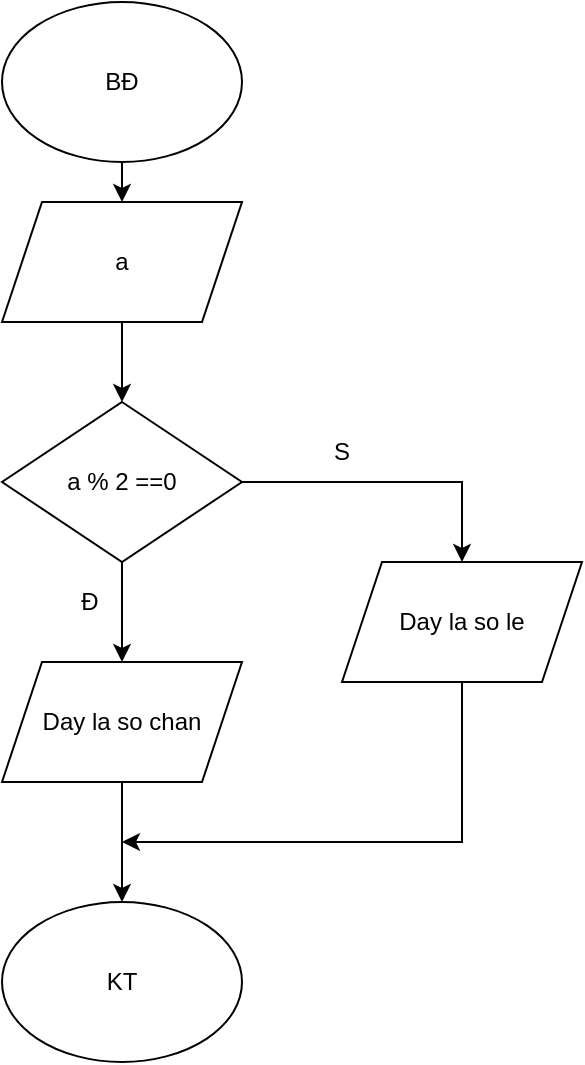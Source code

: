 <mxfile version="24.7.17">
  <diagram name="Trang-1" id="sFnBTQv32-np7pBWD4VU">
    <mxGraphModel dx="1050" dy="629" grid="1" gridSize="10" guides="1" tooltips="1" connect="1" arrows="1" fold="1" page="1" pageScale="1" pageWidth="827" pageHeight="1169" math="0" shadow="0">
      <root>
        <mxCell id="0" />
        <mxCell id="1" parent="0" />
        <mxCell id="Y3LCPFPqimSzt7zUcFXu-9" style="edgeStyle=orthogonalEdgeStyle;rounded=0;orthogonalLoop=1;jettySize=auto;html=1;exitX=0.5;exitY=1;exitDx=0;exitDy=0;entryX=0.5;entryY=0;entryDx=0;entryDy=0;" parent="1" source="Y3LCPFPqimSzt7zUcFXu-1" target="Y3LCPFPqimSzt7zUcFXu-2" edge="1">
          <mxGeometry relative="1" as="geometry" />
        </mxCell>
        <mxCell id="Y3LCPFPqimSzt7zUcFXu-1" value="BĐ" style="ellipse;whiteSpace=wrap;html=1;" parent="1" vertex="1">
          <mxGeometry x="340" width="120" height="80" as="geometry" />
        </mxCell>
        <mxCell id="Y3LCPFPqimSzt7zUcFXu-8" style="edgeStyle=orthogonalEdgeStyle;rounded=0;orthogonalLoop=1;jettySize=auto;html=1;exitX=0.5;exitY=1;exitDx=0;exitDy=0;entryX=0.5;entryY=0;entryDx=0;entryDy=0;" parent="1" source="Y3LCPFPqimSzt7zUcFXu-2" target="Y3LCPFPqimSzt7zUcFXu-3" edge="1">
          <mxGeometry relative="1" as="geometry" />
        </mxCell>
        <mxCell id="Y3LCPFPqimSzt7zUcFXu-2" value="a" style="shape=parallelogram;perimeter=parallelogramPerimeter;whiteSpace=wrap;html=1;fixedSize=1;" parent="1" vertex="1">
          <mxGeometry x="340" y="100" width="120" height="60" as="geometry" />
        </mxCell>
        <mxCell id="eqcgxSN2iOtiowe1qgLE-3" style="edgeStyle=orthogonalEdgeStyle;rounded=0;orthogonalLoop=1;jettySize=auto;html=1;exitX=0.5;exitY=1;exitDx=0;exitDy=0;entryX=0.5;entryY=0;entryDx=0;entryDy=0;" edge="1" parent="1" source="Y3LCPFPqimSzt7zUcFXu-3" target="Y3LCPFPqimSzt7zUcFXu-4">
          <mxGeometry relative="1" as="geometry" />
        </mxCell>
        <mxCell id="eqcgxSN2iOtiowe1qgLE-7" style="edgeStyle=orthogonalEdgeStyle;rounded=0;orthogonalLoop=1;jettySize=auto;html=1;exitX=1;exitY=0.5;exitDx=0;exitDy=0;entryX=0.5;entryY=0;entryDx=0;entryDy=0;" edge="1" parent="1" source="Y3LCPFPqimSzt7zUcFXu-3" target="Y3LCPFPqimSzt7zUcFXu-5">
          <mxGeometry relative="1" as="geometry" />
        </mxCell>
        <mxCell id="Y3LCPFPqimSzt7zUcFXu-3" value="a % 2 ==0" style="rhombus;whiteSpace=wrap;html=1;" parent="1" vertex="1">
          <mxGeometry x="340" y="200" width="120" height="80" as="geometry" />
        </mxCell>
        <mxCell id="eqcgxSN2iOtiowe1qgLE-4" style="edgeStyle=orthogonalEdgeStyle;rounded=0;orthogonalLoop=1;jettySize=auto;html=1;exitX=0.5;exitY=1;exitDx=0;exitDy=0;entryX=0.5;entryY=0;entryDx=0;entryDy=0;" edge="1" parent="1" source="Y3LCPFPqimSzt7zUcFXu-4" target="Y3LCPFPqimSzt7zUcFXu-10">
          <mxGeometry relative="1" as="geometry" />
        </mxCell>
        <mxCell id="Y3LCPFPqimSzt7zUcFXu-4" value="Day la so chan" style="shape=parallelogram;perimeter=parallelogramPerimeter;whiteSpace=wrap;html=1;fixedSize=1;" parent="1" vertex="1">
          <mxGeometry x="340" y="330" width="120" height="60" as="geometry" />
        </mxCell>
        <mxCell id="eqcgxSN2iOtiowe1qgLE-6" style="edgeStyle=orthogonalEdgeStyle;rounded=0;orthogonalLoop=1;jettySize=auto;html=1;exitX=0.5;exitY=1;exitDx=0;exitDy=0;" edge="1" parent="1" source="Y3LCPFPqimSzt7zUcFXu-5">
          <mxGeometry relative="1" as="geometry">
            <mxPoint x="400" y="420" as="targetPoint" />
            <Array as="points">
              <mxPoint x="570" y="420" />
              <mxPoint x="400" y="420" />
            </Array>
          </mxGeometry>
        </mxCell>
        <mxCell id="Y3LCPFPqimSzt7zUcFXu-5" value="Day la so le" style="shape=parallelogram;perimeter=parallelogramPerimeter;whiteSpace=wrap;html=1;fixedSize=1;" parent="1" vertex="1">
          <mxGeometry x="510" y="280" width="120" height="60" as="geometry" />
        </mxCell>
        <mxCell id="Y3LCPFPqimSzt7zUcFXu-10" value="KT" style="ellipse;whiteSpace=wrap;html=1;" parent="1" vertex="1">
          <mxGeometry x="340" y="450" width="120" height="80" as="geometry" />
        </mxCell>
        <mxCell id="Y3LCPFPqimSzt7zUcFXu-15" value="S" style="text;html=1;align=center;verticalAlign=middle;whiteSpace=wrap;rounded=0;" parent="1" vertex="1">
          <mxGeometry x="480" y="210" width="60" height="30" as="geometry" />
        </mxCell>
        <mxCell id="Y3LCPFPqimSzt7zUcFXu-14" value="Đ" style="text;html=1;align=center;verticalAlign=middle;whiteSpace=wrap;rounded=0;" parent="1" vertex="1">
          <mxGeometry x="354" y="285" width="60" height="30" as="geometry" />
        </mxCell>
      </root>
    </mxGraphModel>
  </diagram>
</mxfile>
